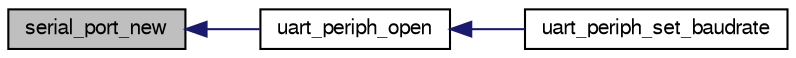 digraph "serial_port_new"
{
  edge [fontname="FreeSans",fontsize="10",labelfontname="FreeSans",labelfontsize="10"];
  node [fontname="FreeSans",fontsize="10",shape=record];
  rankdir="LR";
  Node1 [label="serial_port_new",height=0.2,width=0.4,color="black", fillcolor="grey75", style="filled", fontcolor="black"];
  Node1 -> Node2 [dir="back",color="midnightblue",fontsize="10",style="solid",fontname="FreeSans"];
  Node2 [label="uart_periph_open",height=0.2,width=0.4,color="black", fillcolor="white", style="filled",URL="$linux_2mcu__periph_2uart__arch_8c.html#ac751a8cc23d0edf0d436ad40d0a3b50e"];
  Node2 -> Node3 [dir="back",color="midnightblue",fontsize="10",style="solid",fontname="FreeSans"];
  Node3 [label="uart_periph_set_baudrate",height=0.2,width=0.4,color="black", fillcolor="white", style="filled",URL="$linux_2mcu__periph_2uart__arch_8c.html#af1a8e69ac854e1358f0df7e6d8724512",tooltip="Set baudrate. "];
}
